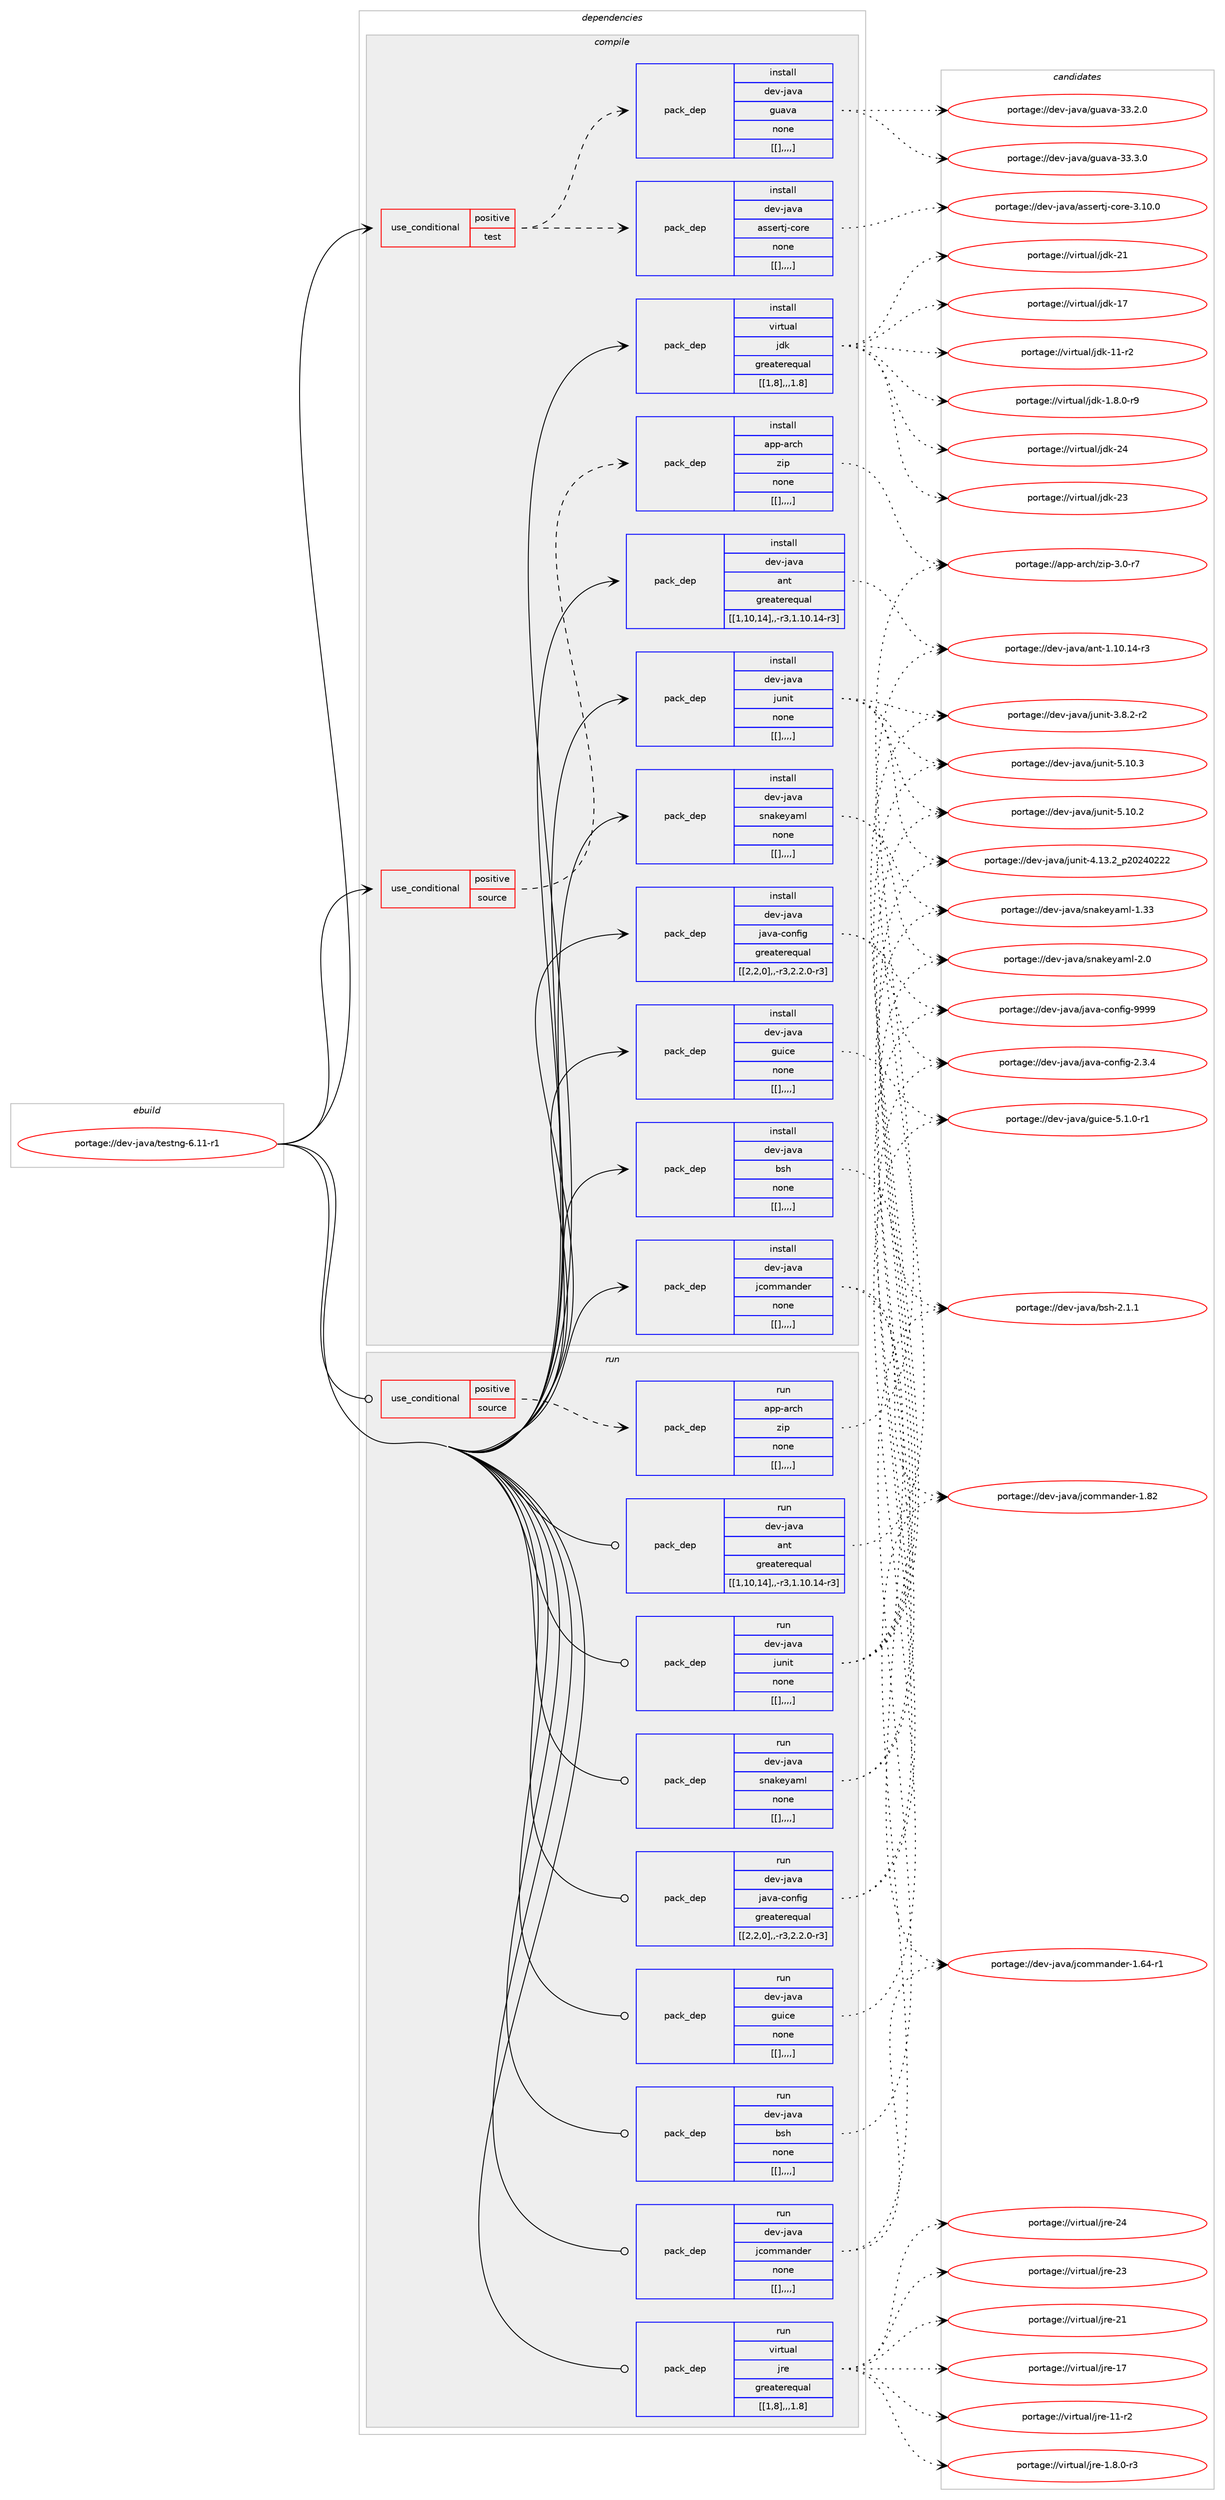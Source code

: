 digraph prolog {

# *************
# Graph options
# *************

newrank=true;
concentrate=true;
compound=true;
graph [rankdir=LR,fontname=Helvetica,fontsize=10,ranksep=1.5];#, ranksep=2.5, nodesep=0.2];
edge  [arrowhead=vee];
node  [fontname=Helvetica,fontsize=10];

# **********
# The ebuild
# **********

subgraph cluster_leftcol {
color=gray;
label=<<i>ebuild</i>>;
id [label="portage://dev-java/testng-6.11-r1", color=red, width=4, href="../dev-java/testng-6.11-r1.svg"];
}

# ****************
# The dependencies
# ****************

subgraph cluster_midcol {
color=gray;
label=<<i>dependencies</i>>;
subgraph cluster_compile {
fillcolor="#eeeeee";
style=filled;
label=<<i>compile</i>>;
subgraph cond23193 {
dependency98104 [label=<<TABLE BORDER="0" CELLBORDER="1" CELLSPACING="0" CELLPADDING="4"><TR><TD ROWSPAN="3" CELLPADDING="10">use_conditional</TD></TR><TR><TD>positive</TD></TR><TR><TD>source</TD></TR></TABLE>>, shape=none, color=red];
subgraph pack73857 {
dependency98105 [label=<<TABLE BORDER="0" CELLBORDER="1" CELLSPACING="0" CELLPADDING="4" WIDTH="220"><TR><TD ROWSPAN="6" CELLPADDING="30">pack_dep</TD></TR><TR><TD WIDTH="110">install</TD></TR><TR><TD>app-arch</TD></TR><TR><TD>zip</TD></TR><TR><TD>none</TD></TR><TR><TD>[[],,,,]</TD></TR></TABLE>>, shape=none, color=blue];
}
dependency98104:e -> dependency98105:w [weight=20,style="dashed",arrowhead="vee"];
}
id:e -> dependency98104:w [weight=20,style="solid",arrowhead="vee"];
subgraph cond23194 {
dependency98106 [label=<<TABLE BORDER="0" CELLBORDER="1" CELLSPACING="0" CELLPADDING="4"><TR><TD ROWSPAN="3" CELLPADDING="10">use_conditional</TD></TR><TR><TD>positive</TD></TR><TR><TD>test</TD></TR></TABLE>>, shape=none, color=red];
subgraph pack73858 {
dependency98107 [label=<<TABLE BORDER="0" CELLBORDER="1" CELLSPACING="0" CELLPADDING="4" WIDTH="220"><TR><TD ROWSPAN="6" CELLPADDING="30">pack_dep</TD></TR><TR><TD WIDTH="110">install</TD></TR><TR><TD>dev-java</TD></TR><TR><TD>assertj-core</TD></TR><TR><TD>none</TD></TR><TR><TD>[[],,,,]</TD></TR></TABLE>>, shape=none, color=blue];
}
dependency98106:e -> dependency98107:w [weight=20,style="dashed",arrowhead="vee"];
subgraph pack73859 {
dependency98108 [label=<<TABLE BORDER="0" CELLBORDER="1" CELLSPACING="0" CELLPADDING="4" WIDTH="220"><TR><TD ROWSPAN="6" CELLPADDING="30">pack_dep</TD></TR><TR><TD WIDTH="110">install</TD></TR><TR><TD>dev-java</TD></TR><TR><TD>guava</TD></TR><TR><TD>none</TD></TR><TR><TD>[[],,,,]</TD></TR></TABLE>>, shape=none, color=blue];
}
dependency98106:e -> dependency98108:w [weight=20,style="dashed",arrowhead="vee"];
}
id:e -> dependency98106:w [weight=20,style="solid",arrowhead="vee"];
subgraph pack73860 {
dependency98109 [label=<<TABLE BORDER="0" CELLBORDER="1" CELLSPACING="0" CELLPADDING="4" WIDTH="220"><TR><TD ROWSPAN="6" CELLPADDING="30">pack_dep</TD></TR><TR><TD WIDTH="110">install</TD></TR><TR><TD>dev-java</TD></TR><TR><TD>ant</TD></TR><TR><TD>greaterequal</TD></TR><TR><TD>[[1,10,14],,-r3,1.10.14-r3]</TD></TR></TABLE>>, shape=none, color=blue];
}
id:e -> dependency98109:w [weight=20,style="solid",arrowhead="vee"];
subgraph pack73861 {
dependency98110 [label=<<TABLE BORDER="0" CELLBORDER="1" CELLSPACING="0" CELLPADDING="4" WIDTH="220"><TR><TD ROWSPAN="6" CELLPADDING="30">pack_dep</TD></TR><TR><TD WIDTH="110">install</TD></TR><TR><TD>dev-java</TD></TR><TR><TD>bsh</TD></TR><TR><TD>none</TD></TR><TR><TD>[[],,,,]</TD></TR></TABLE>>, shape=none, color=blue];
}
id:e -> dependency98110:w [weight=20,style="solid",arrowhead="vee"];
subgraph pack73862 {
dependency98111 [label=<<TABLE BORDER="0" CELLBORDER="1" CELLSPACING="0" CELLPADDING="4" WIDTH="220"><TR><TD ROWSPAN="6" CELLPADDING="30">pack_dep</TD></TR><TR><TD WIDTH="110">install</TD></TR><TR><TD>dev-java</TD></TR><TR><TD>guice</TD></TR><TR><TD>none</TD></TR><TR><TD>[[],,,,]</TD></TR></TABLE>>, shape=none, color=blue];
}
id:e -> dependency98111:w [weight=20,style="solid",arrowhead="vee"];
subgraph pack73863 {
dependency98112 [label=<<TABLE BORDER="0" CELLBORDER="1" CELLSPACING="0" CELLPADDING="4" WIDTH="220"><TR><TD ROWSPAN="6" CELLPADDING="30">pack_dep</TD></TR><TR><TD WIDTH="110">install</TD></TR><TR><TD>dev-java</TD></TR><TR><TD>java-config</TD></TR><TR><TD>greaterequal</TD></TR><TR><TD>[[2,2,0],,-r3,2.2.0-r3]</TD></TR></TABLE>>, shape=none, color=blue];
}
id:e -> dependency98112:w [weight=20,style="solid",arrowhead="vee"];
subgraph pack73864 {
dependency98113 [label=<<TABLE BORDER="0" CELLBORDER="1" CELLSPACING="0" CELLPADDING="4" WIDTH="220"><TR><TD ROWSPAN="6" CELLPADDING="30">pack_dep</TD></TR><TR><TD WIDTH="110">install</TD></TR><TR><TD>dev-java</TD></TR><TR><TD>jcommander</TD></TR><TR><TD>none</TD></TR><TR><TD>[[],,,,]</TD></TR></TABLE>>, shape=none, color=blue];
}
id:e -> dependency98113:w [weight=20,style="solid",arrowhead="vee"];
subgraph pack73865 {
dependency98114 [label=<<TABLE BORDER="0" CELLBORDER="1" CELLSPACING="0" CELLPADDING="4" WIDTH="220"><TR><TD ROWSPAN="6" CELLPADDING="30">pack_dep</TD></TR><TR><TD WIDTH="110">install</TD></TR><TR><TD>dev-java</TD></TR><TR><TD>junit</TD></TR><TR><TD>none</TD></TR><TR><TD>[[],,,,]</TD></TR></TABLE>>, shape=none, color=blue];
}
id:e -> dependency98114:w [weight=20,style="solid",arrowhead="vee"];
subgraph pack73866 {
dependency98115 [label=<<TABLE BORDER="0" CELLBORDER="1" CELLSPACING="0" CELLPADDING="4" WIDTH="220"><TR><TD ROWSPAN="6" CELLPADDING="30">pack_dep</TD></TR><TR><TD WIDTH="110">install</TD></TR><TR><TD>dev-java</TD></TR><TR><TD>snakeyaml</TD></TR><TR><TD>none</TD></TR><TR><TD>[[],,,,]</TD></TR></TABLE>>, shape=none, color=blue];
}
id:e -> dependency98115:w [weight=20,style="solid",arrowhead="vee"];
subgraph pack73867 {
dependency98116 [label=<<TABLE BORDER="0" CELLBORDER="1" CELLSPACING="0" CELLPADDING="4" WIDTH="220"><TR><TD ROWSPAN="6" CELLPADDING="30">pack_dep</TD></TR><TR><TD WIDTH="110">install</TD></TR><TR><TD>virtual</TD></TR><TR><TD>jdk</TD></TR><TR><TD>greaterequal</TD></TR><TR><TD>[[1,8],,,1.8]</TD></TR></TABLE>>, shape=none, color=blue];
}
id:e -> dependency98116:w [weight=20,style="solid",arrowhead="vee"];
}
subgraph cluster_compileandrun {
fillcolor="#eeeeee";
style=filled;
label=<<i>compile and run</i>>;
}
subgraph cluster_run {
fillcolor="#eeeeee";
style=filled;
label=<<i>run</i>>;
subgraph cond23195 {
dependency98117 [label=<<TABLE BORDER="0" CELLBORDER="1" CELLSPACING="0" CELLPADDING="4"><TR><TD ROWSPAN="3" CELLPADDING="10">use_conditional</TD></TR><TR><TD>positive</TD></TR><TR><TD>source</TD></TR></TABLE>>, shape=none, color=red];
subgraph pack73868 {
dependency98118 [label=<<TABLE BORDER="0" CELLBORDER="1" CELLSPACING="0" CELLPADDING="4" WIDTH="220"><TR><TD ROWSPAN="6" CELLPADDING="30">pack_dep</TD></TR><TR><TD WIDTH="110">run</TD></TR><TR><TD>app-arch</TD></TR><TR><TD>zip</TD></TR><TR><TD>none</TD></TR><TR><TD>[[],,,,]</TD></TR></TABLE>>, shape=none, color=blue];
}
dependency98117:e -> dependency98118:w [weight=20,style="dashed",arrowhead="vee"];
}
id:e -> dependency98117:w [weight=20,style="solid",arrowhead="odot"];
subgraph pack73869 {
dependency98119 [label=<<TABLE BORDER="0" CELLBORDER="1" CELLSPACING="0" CELLPADDING="4" WIDTH="220"><TR><TD ROWSPAN="6" CELLPADDING="30">pack_dep</TD></TR><TR><TD WIDTH="110">run</TD></TR><TR><TD>dev-java</TD></TR><TR><TD>ant</TD></TR><TR><TD>greaterequal</TD></TR><TR><TD>[[1,10,14],,-r3,1.10.14-r3]</TD></TR></TABLE>>, shape=none, color=blue];
}
id:e -> dependency98119:w [weight=20,style="solid",arrowhead="odot"];
subgraph pack73870 {
dependency98120 [label=<<TABLE BORDER="0" CELLBORDER="1" CELLSPACING="0" CELLPADDING="4" WIDTH="220"><TR><TD ROWSPAN="6" CELLPADDING="30">pack_dep</TD></TR><TR><TD WIDTH="110">run</TD></TR><TR><TD>dev-java</TD></TR><TR><TD>bsh</TD></TR><TR><TD>none</TD></TR><TR><TD>[[],,,,]</TD></TR></TABLE>>, shape=none, color=blue];
}
id:e -> dependency98120:w [weight=20,style="solid",arrowhead="odot"];
subgraph pack73871 {
dependency98121 [label=<<TABLE BORDER="0" CELLBORDER="1" CELLSPACING="0" CELLPADDING="4" WIDTH="220"><TR><TD ROWSPAN="6" CELLPADDING="30">pack_dep</TD></TR><TR><TD WIDTH="110">run</TD></TR><TR><TD>dev-java</TD></TR><TR><TD>guice</TD></TR><TR><TD>none</TD></TR><TR><TD>[[],,,,]</TD></TR></TABLE>>, shape=none, color=blue];
}
id:e -> dependency98121:w [weight=20,style="solid",arrowhead="odot"];
subgraph pack73872 {
dependency98122 [label=<<TABLE BORDER="0" CELLBORDER="1" CELLSPACING="0" CELLPADDING="4" WIDTH="220"><TR><TD ROWSPAN="6" CELLPADDING="30">pack_dep</TD></TR><TR><TD WIDTH="110">run</TD></TR><TR><TD>dev-java</TD></TR><TR><TD>java-config</TD></TR><TR><TD>greaterequal</TD></TR><TR><TD>[[2,2,0],,-r3,2.2.0-r3]</TD></TR></TABLE>>, shape=none, color=blue];
}
id:e -> dependency98122:w [weight=20,style="solid",arrowhead="odot"];
subgraph pack73873 {
dependency98123 [label=<<TABLE BORDER="0" CELLBORDER="1" CELLSPACING="0" CELLPADDING="4" WIDTH="220"><TR><TD ROWSPAN="6" CELLPADDING="30">pack_dep</TD></TR><TR><TD WIDTH="110">run</TD></TR><TR><TD>dev-java</TD></TR><TR><TD>jcommander</TD></TR><TR><TD>none</TD></TR><TR><TD>[[],,,,]</TD></TR></TABLE>>, shape=none, color=blue];
}
id:e -> dependency98123:w [weight=20,style="solid",arrowhead="odot"];
subgraph pack73874 {
dependency98124 [label=<<TABLE BORDER="0" CELLBORDER="1" CELLSPACING="0" CELLPADDING="4" WIDTH="220"><TR><TD ROWSPAN="6" CELLPADDING="30">pack_dep</TD></TR><TR><TD WIDTH="110">run</TD></TR><TR><TD>dev-java</TD></TR><TR><TD>junit</TD></TR><TR><TD>none</TD></TR><TR><TD>[[],,,,]</TD></TR></TABLE>>, shape=none, color=blue];
}
id:e -> dependency98124:w [weight=20,style="solid",arrowhead="odot"];
subgraph pack73875 {
dependency98125 [label=<<TABLE BORDER="0" CELLBORDER="1" CELLSPACING="0" CELLPADDING="4" WIDTH="220"><TR><TD ROWSPAN="6" CELLPADDING="30">pack_dep</TD></TR><TR><TD WIDTH="110">run</TD></TR><TR><TD>dev-java</TD></TR><TR><TD>snakeyaml</TD></TR><TR><TD>none</TD></TR><TR><TD>[[],,,,]</TD></TR></TABLE>>, shape=none, color=blue];
}
id:e -> dependency98125:w [weight=20,style="solid",arrowhead="odot"];
subgraph pack73876 {
dependency98126 [label=<<TABLE BORDER="0" CELLBORDER="1" CELLSPACING="0" CELLPADDING="4" WIDTH="220"><TR><TD ROWSPAN="6" CELLPADDING="30">pack_dep</TD></TR><TR><TD WIDTH="110">run</TD></TR><TR><TD>virtual</TD></TR><TR><TD>jre</TD></TR><TR><TD>greaterequal</TD></TR><TR><TD>[[1,8],,,1.8]</TD></TR></TABLE>>, shape=none, color=blue];
}
id:e -> dependency98126:w [weight=20,style="solid",arrowhead="odot"];
}
}

# **************
# The candidates
# **************

subgraph cluster_choices {
rank=same;
color=gray;
label=<<i>candidates</i>>;

subgraph choice73857 {
color=black;
nodesep=1;
choice9711211245971149910447122105112455146484511455 [label="portage://app-arch/zip-3.0-r7", color=red, width=4,href="../app-arch/zip-3.0-r7.svg"];
dependency98105:e -> choice9711211245971149910447122105112455146484511455:w [style=dotted,weight="100"];
}
subgraph choice73858 {
color=black;
nodesep=1;
choice1001011184510697118974797115115101114116106459911111410145514649484648 [label="portage://dev-java/assertj-core-3.10.0", color=red, width=4,href="../dev-java/assertj-core-3.10.0.svg"];
dependency98107:e -> choice1001011184510697118974797115115101114116106459911111410145514649484648:w [style=dotted,weight="100"];
}
subgraph choice73859 {
color=black;
nodesep=1;
choice10010111845106971189747103117971189745515146514648 [label="portage://dev-java/guava-33.3.0", color=red, width=4,href="../dev-java/guava-33.3.0.svg"];
choice10010111845106971189747103117971189745515146504648 [label="portage://dev-java/guava-33.2.0", color=red, width=4,href="../dev-java/guava-33.2.0.svg"];
dependency98108:e -> choice10010111845106971189747103117971189745515146514648:w [style=dotted,weight="100"];
dependency98108:e -> choice10010111845106971189747103117971189745515146504648:w [style=dotted,weight="100"];
}
subgraph choice73860 {
color=black;
nodesep=1;
choice100101118451069711897479711011645494649484649524511451 [label="portage://dev-java/ant-1.10.14-r3", color=red, width=4,href="../dev-java/ant-1.10.14-r3.svg"];
dependency98109:e -> choice100101118451069711897479711011645494649484649524511451:w [style=dotted,weight="100"];
}
subgraph choice73861 {
color=black;
nodesep=1;
choice1001011184510697118974798115104455046494649 [label="portage://dev-java/bsh-2.1.1", color=red, width=4,href="../dev-java/bsh-2.1.1.svg"];
dependency98110:e -> choice1001011184510697118974798115104455046494649:w [style=dotted,weight="100"];
}
subgraph choice73862 {
color=black;
nodesep=1;
choice10010111845106971189747103117105991014553464946484511449 [label="portage://dev-java/guice-5.1.0-r1", color=red, width=4,href="../dev-java/guice-5.1.0-r1.svg"];
dependency98111:e -> choice10010111845106971189747103117105991014553464946484511449:w [style=dotted,weight="100"];
}
subgraph choice73863 {
color=black;
nodesep=1;
choice10010111845106971189747106971189745991111101021051034557575757 [label="portage://dev-java/java-config-9999", color=red, width=4,href="../dev-java/java-config-9999.svg"];
choice1001011184510697118974710697118974599111110102105103455046514652 [label="portage://dev-java/java-config-2.3.4", color=red, width=4,href="../dev-java/java-config-2.3.4.svg"];
dependency98112:e -> choice10010111845106971189747106971189745991111101021051034557575757:w [style=dotted,weight="100"];
dependency98112:e -> choice1001011184510697118974710697118974599111110102105103455046514652:w [style=dotted,weight="100"];
}
subgraph choice73864 {
color=black;
nodesep=1;
choice1001011184510697118974710699111109109971101001011144549465650 [label="portage://dev-java/jcommander-1.82", color=red, width=4,href="../dev-java/jcommander-1.82.svg"];
choice10010111845106971189747106991111091099711010010111445494654524511449 [label="portage://dev-java/jcommander-1.64-r1", color=red, width=4,href="../dev-java/jcommander-1.64-r1.svg"];
dependency98113:e -> choice1001011184510697118974710699111109109971101001011144549465650:w [style=dotted,weight="100"];
dependency98113:e -> choice10010111845106971189747106991111091099711010010111445494654524511449:w [style=dotted,weight="100"];
}
subgraph choice73865 {
color=black;
nodesep=1;
choice1001011184510697118974710611711010511645534649484651 [label="portage://dev-java/junit-5.10.3", color=red, width=4,href="../dev-java/junit-5.10.3.svg"];
choice1001011184510697118974710611711010511645534649484650 [label="portage://dev-java/junit-5.10.2", color=red, width=4,href="../dev-java/junit-5.10.2.svg"];
choice1001011184510697118974710611711010511645524649514650951125048505248505050 [label="portage://dev-java/junit-4.13.2_p20240222", color=red, width=4,href="../dev-java/junit-4.13.2_p20240222.svg"];
choice100101118451069711897471061171101051164551465646504511450 [label="portage://dev-java/junit-3.8.2-r2", color=red, width=4,href="../dev-java/junit-3.8.2-r2.svg"];
dependency98114:e -> choice1001011184510697118974710611711010511645534649484651:w [style=dotted,weight="100"];
dependency98114:e -> choice1001011184510697118974710611711010511645534649484650:w [style=dotted,weight="100"];
dependency98114:e -> choice1001011184510697118974710611711010511645524649514650951125048505248505050:w [style=dotted,weight="100"];
dependency98114:e -> choice100101118451069711897471061171101051164551465646504511450:w [style=dotted,weight="100"];
}
subgraph choice73866 {
color=black;
nodesep=1;
choice10010111845106971189747115110971071011219710910845504648 [label="portage://dev-java/snakeyaml-2.0", color=red, width=4,href="../dev-java/snakeyaml-2.0.svg"];
choice1001011184510697118974711511097107101121971091084549465151 [label="portage://dev-java/snakeyaml-1.33", color=red, width=4,href="../dev-java/snakeyaml-1.33.svg"];
dependency98115:e -> choice10010111845106971189747115110971071011219710910845504648:w [style=dotted,weight="100"];
dependency98115:e -> choice1001011184510697118974711511097107101121971091084549465151:w [style=dotted,weight="100"];
}
subgraph choice73867 {
color=black;
nodesep=1;
choice1181051141161179710847106100107455052 [label="portage://virtual/jdk-24", color=red, width=4,href="../virtual/jdk-24.svg"];
choice1181051141161179710847106100107455051 [label="portage://virtual/jdk-23", color=red, width=4,href="../virtual/jdk-23.svg"];
choice1181051141161179710847106100107455049 [label="portage://virtual/jdk-21", color=red, width=4,href="../virtual/jdk-21.svg"];
choice1181051141161179710847106100107454955 [label="portage://virtual/jdk-17", color=red, width=4,href="../virtual/jdk-17.svg"];
choice11810511411611797108471061001074549494511450 [label="portage://virtual/jdk-11-r2", color=red, width=4,href="../virtual/jdk-11-r2.svg"];
choice11810511411611797108471061001074549465646484511457 [label="portage://virtual/jdk-1.8.0-r9", color=red, width=4,href="../virtual/jdk-1.8.0-r9.svg"];
dependency98116:e -> choice1181051141161179710847106100107455052:w [style=dotted,weight="100"];
dependency98116:e -> choice1181051141161179710847106100107455051:w [style=dotted,weight="100"];
dependency98116:e -> choice1181051141161179710847106100107455049:w [style=dotted,weight="100"];
dependency98116:e -> choice1181051141161179710847106100107454955:w [style=dotted,weight="100"];
dependency98116:e -> choice11810511411611797108471061001074549494511450:w [style=dotted,weight="100"];
dependency98116:e -> choice11810511411611797108471061001074549465646484511457:w [style=dotted,weight="100"];
}
subgraph choice73868 {
color=black;
nodesep=1;
choice9711211245971149910447122105112455146484511455 [label="portage://app-arch/zip-3.0-r7", color=red, width=4,href="../app-arch/zip-3.0-r7.svg"];
dependency98118:e -> choice9711211245971149910447122105112455146484511455:w [style=dotted,weight="100"];
}
subgraph choice73869 {
color=black;
nodesep=1;
choice100101118451069711897479711011645494649484649524511451 [label="portage://dev-java/ant-1.10.14-r3", color=red, width=4,href="../dev-java/ant-1.10.14-r3.svg"];
dependency98119:e -> choice100101118451069711897479711011645494649484649524511451:w [style=dotted,weight="100"];
}
subgraph choice73870 {
color=black;
nodesep=1;
choice1001011184510697118974798115104455046494649 [label="portage://dev-java/bsh-2.1.1", color=red, width=4,href="../dev-java/bsh-2.1.1.svg"];
dependency98120:e -> choice1001011184510697118974798115104455046494649:w [style=dotted,weight="100"];
}
subgraph choice73871 {
color=black;
nodesep=1;
choice10010111845106971189747103117105991014553464946484511449 [label="portage://dev-java/guice-5.1.0-r1", color=red, width=4,href="../dev-java/guice-5.1.0-r1.svg"];
dependency98121:e -> choice10010111845106971189747103117105991014553464946484511449:w [style=dotted,weight="100"];
}
subgraph choice73872 {
color=black;
nodesep=1;
choice10010111845106971189747106971189745991111101021051034557575757 [label="portage://dev-java/java-config-9999", color=red, width=4,href="../dev-java/java-config-9999.svg"];
choice1001011184510697118974710697118974599111110102105103455046514652 [label="portage://dev-java/java-config-2.3.4", color=red, width=4,href="../dev-java/java-config-2.3.4.svg"];
dependency98122:e -> choice10010111845106971189747106971189745991111101021051034557575757:w [style=dotted,weight="100"];
dependency98122:e -> choice1001011184510697118974710697118974599111110102105103455046514652:w [style=dotted,weight="100"];
}
subgraph choice73873 {
color=black;
nodesep=1;
choice1001011184510697118974710699111109109971101001011144549465650 [label="portage://dev-java/jcommander-1.82", color=red, width=4,href="../dev-java/jcommander-1.82.svg"];
choice10010111845106971189747106991111091099711010010111445494654524511449 [label="portage://dev-java/jcommander-1.64-r1", color=red, width=4,href="../dev-java/jcommander-1.64-r1.svg"];
dependency98123:e -> choice1001011184510697118974710699111109109971101001011144549465650:w [style=dotted,weight="100"];
dependency98123:e -> choice10010111845106971189747106991111091099711010010111445494654524511449:w [style=dotted,weight="100"];
}
subgraph choice73874 {
color=black;
nodesep=1;
choice1001011184510697118974710611711010511645534649484651 [label="portage://dev-java/junit-5.10.3", color=red, width=4,href="../dev-java/junit-5.10.3.svg"];
choice1001011184510697118974710611711010511645534649484650 [label="portage://dev-java/junit-5.10.2", color=red, width=4,href="../dev-java/junit-5.10.2.svg"];
choice1001011184510697118974710611711010511645524649514650951125048505248505050 [label="portage://dev-java/junit-4.13.2_p20240222", color=red, width=4,href="../dev-java/junit-4.13.2_p20240222.svg"];
choice100101118451069711897471061171101051164551465646504511450 [label="portage://dev-java/junit-3.8.2-r2", color=red, width=4,href="../dev-java/junit-3.8.2-r2.svg"];
dependency98124:e -> choice1001011184510697118974710611711010511645534649484651:w [style=dotted,weight="100"];
dependency98124:e -> choice1001011184510697118974710611711010511645534649484650:w [style=dotted,weight="100"];
dependency98124:e -> choice1001011184510697118974710611711010511645524649514650951125048505248505050:w [style=dotted,weight="100"];
dependency98124:e -> choice100101118451069711897471061171101051164551465646504511450:w [style=dotted,weight="100"];
}
subgraph choice73875 {
color=black;
nodesep=1;
choice10010111845106971189747115110971071011219710910845504648 [label="portage://dev-java/snakeyaml-2.0", color=red, width=4,href="../dev-java/snakeyaml-2.0.svg"];
choice1001011184510697118974711511097107101121971091084549465151 [label="portage://dev-java/snakeyaml-1.33", color=red, width=4,href="../dev-java/snakeyaml-1.33.svg"];
dependency98125:e -> choice10010111845106971189747115110971071011219710910845504648:w [style=dotted,weight="100"];
dependency98125:e -> choice1001011184510697118974711511097107101121971091084549465151:w [style=dotted,weight="100"];
}
subgraph choice73876 {
color=black;
nodesep=1;
choice1181051141161179710847106114101455052 [label="portage://virtual/jre-24", color=red, width=4,href="../virtual/jre-24.svg"];
choice1181051141161179710847106114101455051 [label="portage://virtual/jre-23", color=red, width=4,href="../virtual/jre-23.svg"];
choice1181051141161179710847106114101455049 [label="portage://virtual/jre-21", color=red, width=4,href="../virtual/jre-21.svg"];
choice1181051141161179710847106114101454955 [label="portage://virtual/jre-17", color=red, width=4,href="../virtual/jre-17.svg"];
choice11810511411611797108471061141014549494511450 [label="portage://virtual/jre-11-r2", color=red, width=4,href="../virtual/jre-11-r2.svg"];
choice11810511411611797108471061141014549465646484511451 [label="portage://virtual/jre-1.8.0-r3", color=red, width=4,href="../virtual/jre-1.8.0-r3.svg"];
dependency98126:e -> choice1181051141161179710847106114101455052:w [style=dotted,weight="100"];
dependency98126:e -> choice1181051141161179710847106114101455051:w [style=dotted,weight="100"];
dependency98126:e -> choice1181051141161179710847106114101455049:w [style=dotted,weight="100"];
dependency98126:e -> choice1181051141161179710847106114101454955:w [style=dotted,weight="100"];
dependency98126:e -> choice11810511411611797108471061141014549494511450:w [style=dotted,weight="100"];
dependency98126:e -> choice11810511411611797108471061141014549465646484511451:w [style=dotted,weight="100"];
}
}

}
